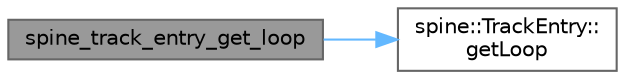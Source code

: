 digraph "spine_track_entry_get_loop"
{
 // LATEX_PDF_SIZE
  bgcolor="transparent";
  edge [fontname=Helvetica,fontsize=10,labelfontname=Helvetica,labelfontsize=10];
  node [fontname=Helvetica,fontsize=10,shape=box,height=0.2,width=0.4];
  rankdir="LR";
  Node1 [id="Node000001",label="spine_track_entry_get_loop",height=0.2,width=0.4,color="gray40", fillcolor="grey60", style="filled", fontcolor="black",tooltip=" "];
  Node1 -> Node2 [id="edge1_Node000001_Node000002",color="steelblue1",style="solid",tooltip=" "];
  Node2 [id="Node000002",label="spine::TrackEntry::\lgetLoop",height=0.2,width=0.4,color="grey40", fillcolor="white", style="filled",URL="$classspine_1_1_track_entry.html#a41374ac7e0e21ed1995c89b6cf22ccf1",tooltip="If true, the animation will repeat. If false, it will not, instead its last frame is applied if playe..."];
}

